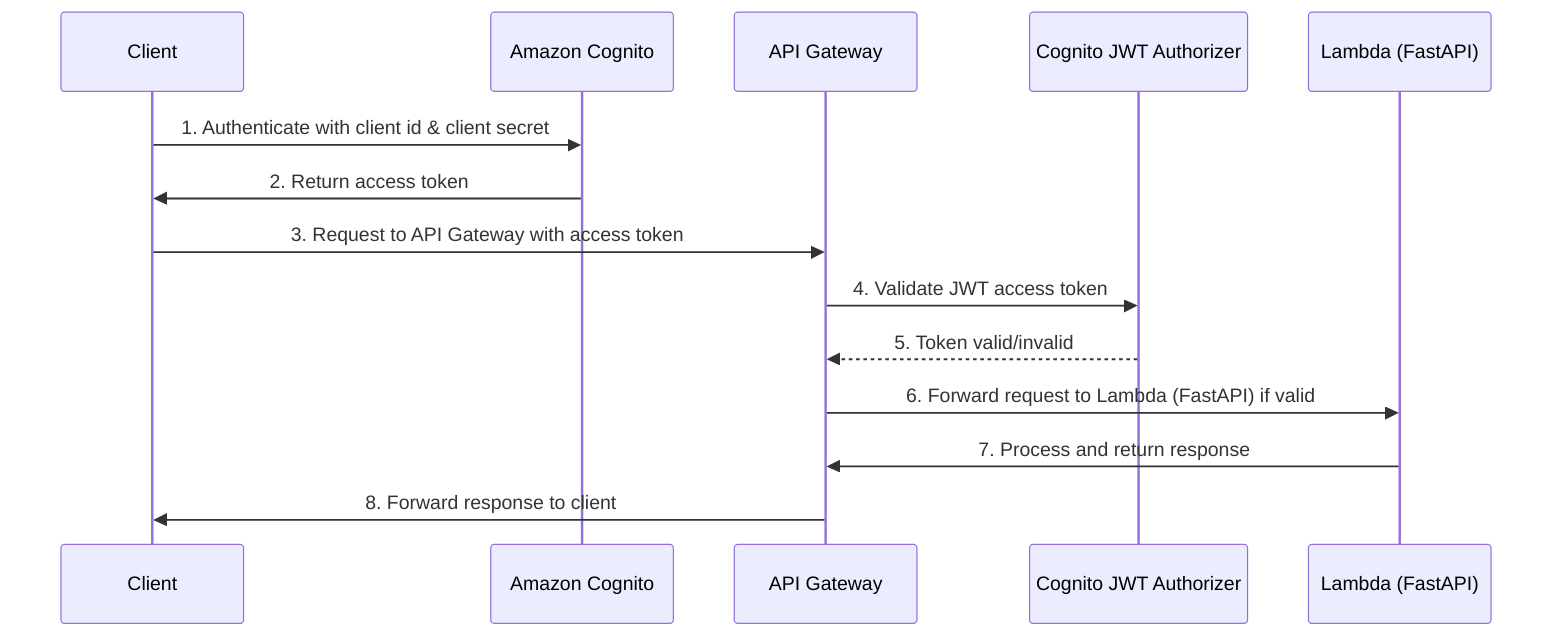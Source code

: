 sequenceDiagram
    participant Client
    participant Cognito as Amazon Cognito
    participant Gateway as API Gateway
    participant Authorizer as Cognito JWT Authorizer
    participant Lambda as Lambda (FastAPI)

    Client->>Cognito: 1. Authenticate with client id & client secret
    Cognito->>Client: 2. Return access token

    Client->>Gateway: 3. Request to API Gateway with access token
    Gateway->>Authorizer: 4. Validate JWT access token
    Authorizer-->>Gateway: 5. Token valid/invalid
    Gateway->>Lambda: 6. Forward request to Lambda (FastAPI) if valid
    Lambda->>Gateway: 7. Process and return response
    Gateway->>Client: 8. Forward response to client